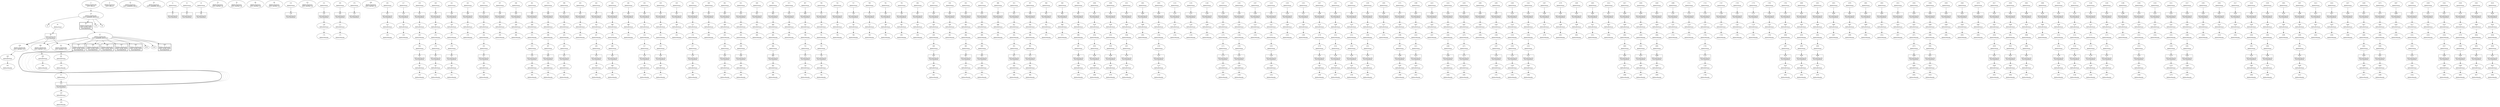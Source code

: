 digraph G {
2 [label="2\n1\nHbMessageHandle\nOFPT_HELLO\n"] ;
5 [label="5\n1\nHbMessageSend\nOFPT_HELLO\n"] ;
19 [label="19\n1\nHbMessageHandle\nOFPT_BARRIER_REQUEST\n"] ;
25 [label="25\n1\nHbMessageSend\nOFPT_BARRIER_REPLY\n"] ;
43 [label="43\n1\nHbMessageHandle\nOFPT_FLOW_MOD\nFlowTableWrite"] [shape=box style="bold"];
47 [label="47\n1\nHbMessageHandle\nOFPT_BARRIER_REQUEST\n"] ;
50 [label="50\n1\nHbMessageSend\nOFPT_BARRIER_REPLY\n"] ;
51 [label="51\n\nHbHostSend\n"];
52 [label="52\n\nHbHostSend\n"];
53 [label="53\n\nHbHostSend\n"];
55 [label="55\n1\nHbPacketHandle\nFlowTableRead"][shape="box"];
62 [label="62\n1\nHbPacketHandle\nFlowTableRead"][shape="box"];
69 [label="69\n1\nHbPacketHandle\nFlowTableRead"][shape="box"];
76 [label="76\n1\nHbMessageSend\nOFPT_PACKET_IN\n"] ;
78 [label="78\n1\nHbMessageSend\nOFPT_PACKET_IN\n"] ;
80 [label="80\n1\nHbMessageSend\nOFPT_PACKET_IN\n"] ;
81 [label="81\n\nHbHostSend\n"];
83 [label="83\n1\nHbPacketHandle\nFlowTableRead"][shape="box"];
90 [label="90\n1\nHbMessageSend\nOFPT_PACKET_IN\n"] ;
95 [label="95\n1\nHbMessageHandle\nOFPT_PACKET_OUT\n"] ;
99 [label="99\n1\nHbPacketSend\n"];
103 [label="103\n1\nHbMessageHandle\nOFPT_FLOW_MOD\nFlowTableWrite"] [shape=box style="bold"];
107 [label="107\n1\nHbMessageHandle\nOFPT_FLOW_MOD\nFlowTableWrite"] [shape=box style="bold"];
110 [label="110\n\nHbHostHandle\n"];
111 [label="111\n\nHbHostSend\n"];
113 [label="113\n1\nHbPacketHandle\nFlowTableRead"][shape="box"];
119 [label="119\n1\nHbPacketSend\n"];
122 [label="122\n\nHbHostSend\n"];
124 [label="124\n1\nHbPacketHandle\nFlowTableRead"][shape="box"];
129 [label="129\n\nHbHostHandle\n"];
131 [label="131\n1\nHbMessageSend\nOFPT_PACKET_IN\n"] ;
136 [label="136\n1\nHbMessageHandle\nOFPT_PACKET_OUT\n"] ;
140 [label="140\n1\nHbPacketSend\n"];
144 [label="144\n1\nHbMessageHandle\nOFPT_FLOW_MOD\nFlowTableWrite"] [shape=box style="bold"];
148 [label="148\n1\nHbMessageHandle\nOFPT_FLOW_MOD\nFlowTableWrite"] [shape=box style="bold"];
151 [label="151\n\nHbHostSend\n"];
153 [label="153\n1\nHbPacketHandle\nFlowTableRead"][shape="box"];
159 [label="159\n1\nHbPacketSend\n"];
162 [label="162\n\nHbHostHandle\n"];
163 [label="163\n\nHbHostSend\n"];
165 [label="165\n1\nHbPacketHandle\nFlowTableRead"][shape="box"];
171 [label="171\n1\nHbPacketSend\n"];
174 [label="174\n\nHbHostHandle\n"];
175 [label="175\n\nHbHostHandle\n"];
176 [label="176\n\nHbHostSend\n"];
178 [label="178\n1\nHbPacketHandle\nFlowTableRead"][shape="box"];
184 [label="184\n1\nHbMessageSend\nOFPT_PACKET_IN\n"] ;
189 [label="189\n1\nHbMessageHandle\nOFPT_PACKET_OUT\n"] ;
193 [label="193\n1\nHbPacketSend\n"];
197 [label="197\n1\nHbMessageHandle\nOFPT_FLOW_MOD\nFlowTableWrite"] [shape=box style="bold"];
201 [label="201\n1\nHbMessageHandle\nOFPT_FLOW_MOD\nFlowTableWrite"] [shape=box style="bold"];
204 [label="204\n\nHbHostHandle\n"];
205 [label="205\n\nHbHostSend\n"];
207 [label="207\n1\nHbPacketHandle\nFlowTableRead"][shape="box"];
213 [label="213\n1\nHbPacketSend\n"];
216 [label="216\n\nHbHostHandle\n"];
217 [label="217\n\nHbHostSend\n"];
219 [label="219\n1\nHbPacketHandle\nFlowTableRead"][shape="box"];
225 [label="225\n1\nHbPacketSend\n"];
228 [label="228\n\nHbHostHandle\n"];
229 [label="229\n\nHbHostSend\n"];
231 [label="231\n1\nHbPacketHandle\nFlowTableRead"][shape="box"];
237 [label="237\n1\nHbPacketSend\n"];
240 [label="240\n\nHbHostSend\n"];
241 [label="241\n\nHbHostSend\n"];
242 [label="242\n\nHbHostSend\n"];
244 [label="244\n1\nHbPacketHandle\nFlowTableRead"][shape="box"];
250 [label="250\n1\nHbPacketSend\n"];
254 [label="254\n1\nHbPacketHandle\nFlowTableRead"][shape="box"];
260 [label="260\n1\nHbPacketSend\n"];
263 [label="263\n\nHbHostHandle\n"];
264 [label="264\n\nHbHostSend\n"];
266 [label="266\n1\nHbPacketHandle\nFlowTableRead"][shape="box"];
272 [label="272\n1\nHbPacketSend\n"];
275 [label="275\n\nHbHostHandle\n"];
276 [label="276\n\nHbHostSend\n"];
277 [label="277\n\nHbHostHandle\n"];
278 [label="278\n\nHbHostSend\n"];
279 [label="279\n\nHbHostHandle\n"];
281 [label="281\n1\nHbPacketHandle\nFlowTableRead"][shape="box"];
287 [label="287\n1\nHbPacketSend\n"];
291 [label="291\n1\nHbPacketHandle\nFlowTableRead"][shape="box"];
297 [label="297\n1\nHbPacketSend\n"];
301 [label="301\n1\nHbPacketHandle\nFlowTableRead"][shape="box"];
307 [label="307\n1\nHbPacketSend\n"];
310 [label="310\n\nHbHostHandle\n"];
311 [label="311\n\nHbHostHandle\n"];
312 [label="312\n\nHbHostHandle\n"];
313 [label="313\n\nHbHostSend\n"];
315 [label="315\n1\nHbPacketHandle\nFlowTableRead"][shape="box"];
321 [label="321\n1\nHbPacketSend\n"];
324 [label="324\n\nHbHostHandle\n"];
325 [label="325\n\nHbHostSend\n"];
327 [label="327\n1\nHbPacketHandle\nFlowTableRead"][shape="box"];
333 [label="333\n1\nHbPacketSend\n"];
336 [label="336\n\nHbHostHandle\n"];
337 [label="337\n\nHbHostSend\n"];
339 [label="339\n1\nHbPacketHandle\nFlowTableRead"][shape="box"];
345 [label="345\n1\nHbPacketSend\n"];
348 [label="348\n\nHbHostSend\n"];
350 [label="350\n1\nHbPacketHandle\nFlowTableRead"][shape="box"];
356 [label="356\n1\nHbPacketSend\n"];
359 [label="359\n\nHbHostHandle\n"];
360 [label="360\n\nHbHostHandle\n"];
361 [label="361\n\nHbHostSend\n"];
363 [label="363\n1\nHbPacketHandle\nFlowTableRead"][shape="box"];
369 [label="369\n1\nHbPacketSend\n"];
372 [label="372\n\nHbHostHandle\n"];
373 [label="373\n\nHbHostSend\n"];
374 [label="374\n\nHbHostSend\n"];
376 [label="376\n1\nHbPacketHandle\nFlowTableRead"][shape="box"];
382 [label="382\n1\nHbPacketSend\n"];
386 [label="386\n1\nHbPacketHandle\nFlowTableRead"][shape="box"];
392 [label="392\n1\nHbPacketSend\n"];
395 [label="395\n\nHbHostHandle\n"];
396 [label="396\n\nHbHostHandle\n"];
397 [label="397\n\nHbHostSend\n"];
398 [label="398\n\nHbHostSend\n"];
400 [label="400\n1\nHbPacketHandle\nFlowTableRead"][shape="box"];
406 [label="406\n1\nHbPacketSend\n"];
410 [label="410\n1\nHbPacketHandle\nFlowTableRead"][shape="box"];
416 [label="416\n1\nHbPacketSend\n"];
419 [label="419\n\nHbHostHandle\n"];
420 [label="420\n\nHbHostSend\n"];
421 [label="421\n\nHbHostHandle\n"];
423 [label="423\n1\nHbPacketHandle\nFlowTableRead"][shape="box"];
429 [label="429\n1\nHbPacketSend\n"];
432 [label="432\n\nHbHostHandle\n"];
433 [label="433\n\nHbHostSend\n"];
435 [label="435\n1\nHbPacketHandle\nFlowTableRead"][shape="box"];
441 [label="441\n1\nHbPacketSend\n"];
444 [label="444\n\nHbHostHandle\n"];
445 [label="445\n\nHbHostSend\n"];
447 [label="447\n1\nHbPacketHandle\nFlowTableRead"][shape="box"];
453 [label="453\n1\nHbPacketSend\n"];
456 [label="456\n\nHbHostSend\n"];
457 [label="457\n\nHbHostHandle\n"];
458 [label="458\n\nHbHostSend\n"];
460 [label="460\n1\nHbPacketHandle\nFlowTableRead"][shape="box"];
466 [label="466\n1\nHbPacketSend\n"];
470 [label="470\n1\nHbPacketHandle\nFlowTableRead"][shape="box"];
476 [label="476\n1\nHbPacketSend\n"];
479 [label="479\n\nHbHostHandle\n"];
480 [label="480\n\nHbHostSend\n"];
481 [label="481\n\nHbHostSend\n"];
483 [label="483\n1\nHbPacketHandle\nFlowTableRead"][shape="box"];
489 [label="489\n1\nHbPacketSend\n"];
493 [label="493\n1\nHbPacketHandle\nFlowTableRead"][shape="box"];
499 [label="499\n1\nHbPacketSend\n"];
502 [label="502\n\nHbHostHandle\n"];
503 [label="503\n\nHbHostSend\n"];
504 [label="504\n\nHbHostHandle\n"];
506 [label="506\n1\nHbPacketHandle\nFlowTableRead"][shape="box"];
512 [label="512\n1\nHbPacketSend\n"];
515 [label="515\n\nHbHostHandle\n"];
516 [label="516\n\nHbHostHandle\n"];
517 [label="517\n\nHbHostSend\n"];
519 [label="519\n1\nHbPacketHandle\nFlowTableRead"][shape="box"];
525 [label="525\n1\nHbPacketSend\n"];
528 [label="528\n\nHbHostHandle\n"];
529 [label="529\n\nHbHostSend\n"];
530 [label="530\n\nHbHostSend\n"];
532 [label="532\n1\nHbPacketHandle\nFlowTableRead"][shape="box"];
538 [label="538\n1\nHbPacketSend\n"];
542 [label="542\n1\nHbPacketHandle\nFlowTableRead"][shape="box"];
548 [label="548\n1\nHbPacketSend\n"];
551 [label="551\n\nHbHostHandle\n"];
552 [label="552\n\nHbHostSend\n"];
553 [label="553\n\nHbHostHandle\n"];
554 [label="554\n\nHbHostSend\n"];
556 [label="556\n1\nHbPacketHandle\nFlowTableRead"][shape="box"];
562 [label="562\n1\nHbPacketSend\n"];
566 [label="566\n1\nHbPacketHandle\nFlowTableRead"][shape="box"];
572 [label="572\n1\nHbPacketSend\n"];
575 [label="575\n\nHbHostHandle\n"];
576 [label="576\n\nHbHostHandle\n"];
577 [label="577\n\nHbHostSend\n"];
579 [label="579\n1\nHbPacketHandle\nFlowTableRead"][shape="box"];
585 [label="585\n1\nHbPacketSend\n"];
588 [label="588\n\nHbHostHandle\n"];
589 [label="589\n\nHbHostSend\n"];
591 [label="591\n1\nHbPacketHandle\nFlowTableRead"][shape="box"];
597 [label="597\n1\nHbPacketSend\n"];
600 [label="600\n\nHbHostHandle\n"];
601 [label="601\n\nHbHostSend\n"];
603 [label="603\n1\nHbPacketHandle\nFlowTableRead"][shape="box"];
609 [label="609\n1\nHbPacketSend\n"];
612 [label="612\n\nHbHostSend\n"];
614 [label="614\n1\nHbPacketHandle\nFlowTableRead"][shape="box"];
620 [label="620\n1\nHbPacketSend\n"];
623 [label="623\n\nHbHostHandle\n"];
624 [label="624\n\nHbHostSend\n"];
626 [label="626\n1\nHbPacketHandle\nFlowTableRead"][shape="box"];
632 [label="632\n1\nHbPacketSend\n"];
635 [label="635\n\nHbHostHandle\n"];
636 [label="636\n\nHbHostSend\n"];
638 [label="638\n1\nHbPacketHandle\nFlowTableRead"][shape="box"];
644 [label="644\n1\nHbPacketSend\n"];
647 [label="647\n\nHbHostHandle\n"];
648 [label="648\n\nHbHostHandle\n"];
649 [label="649\n\nHbHostSend\n"];
651 [label="651\n1\nHbPacketHandle\nFlowTableRead"][shape="box"];
657 [label="657\n1\nHbPacketSend\n"];
660 [label="660\n\nHbHostHandle\n"];
661 [label="661\n\nHbHostSend\n"];
663 [label="663\n1\nHbPacketHandle\nFlowTableRead"][shape="box"];
669 [label="669\n1\nHbPacketSend\n"];
672 [label="672\n\nHbHostSend\n"];
674 [label="674\n1\nHbPacketHandle\nFlowTableRead"][shape="box"];
680 [label="680\n1\nHbPacketSend\n"];
683 [label="683\n\nHbHostHandle\n"];
684 [label="684\n\nHbHostSend\n"];
686 [label="686\n1\nHbPacketHandle\nFlowTableRead"][shape="box"];
692 [label="692\n1\nHbPacketSend\n"];
695 [label="695\n\nHbHostHandle\n"];
696 [label="696\n\nHbHostHandle\n"];
697 [label="697\n\nHbHostSend\n"];
699 [label="699\n1\nHbPacketHandle\nFlowTableRead"][shape="box"];
705 [label="705\n1\nHbPacketSend\n"];
708 [label="708\n\nHbHostSend\n"];
709 [label="709\n\nHbHostHandle\n"];
710 [label="710\n\nHbHostSend\n"];
712 [label="712\n1\nHbPacketHandle\nFlowTableRead"][shape="box"];
718 [label="718\n1\nHbPacketSend\n"];
722 [label="722\n1\nHbPacketHandle\nFlowTableRead"][shape="box"];
728 [label="728\n1\nHbPacketSend\n"];
731 [label="731\n\nHbHostHandle\n"];
732 [label="732\n\nHbHostSend\n"];
734 [label="734\n1\nHbPacketHandle\nFlowTableRead"][shape="box"];
740 [label="740\n1\nHbPacketSend\n"];
743 [label="743\n\nHbHostHandle\n"];
744 [label="744\n\nHbHostHandle\n"];
745 [label="745\n\nHbHostSend\n"];
747 [label="747\n1\nHbPacketHandle\nFlowTableRead"][shape="box"];
753 [label="753\n1\nHbPacketSend\n"];
756 [label="756\n\nHbHostHandle\n"];
757 [label="757\n\nHbHostSend\n"];
759 [label="759\n1\nHbPacketHandle\nFlowTableRead"][shape="box"];
765 [label="765\n1\nHbPacketSend\n"];
768 [label="768\n\nHbHostHandle\n"];
769 [label="769\n\nHbHostSend\n"];
771 [label="771\n1\nHbPacketHandle\nFlowTableRead"][shape="box"];
777 [label="777\n1\nHbPacketSend\n"];
780 [label="780\n\nHbHostHandle\n"];
781 [label="781\n\nHbHostSend\n"];
783 [label="783\n1\nHbPacketHandle\nFlowTableRead"][shape="box"];
789 [label="789\n1\nHbPacketSend\n"];
792 [label="792\n\nHbHostSend\n"];
793 [label="793\n\nHbHostHandle\n"];
795 [label="795\n1\nHbPacketHandle\nFlowTableRead"][shape="box"];
801 [label="801\n1\nHbPacketSend\n"];
804 [label="804\n\nHbHostSend\n"];
805 [label="805\n\nHbHostHandle\n"];
807 [label="807\n1\nHbPacketHandle\nFlowTableRead"][shape="box"];
813 [label="813\n1\nHbPacketSend\n"];
816 [label="816\n\nHbHostHandle\n"];
817 [label="817\n\nHbHostSend\n"];
818 [label="818\n\nHbHostSend\n"];
820 [label="820\n1\nHbPacketHandle\nFlowTableRead"][shape="box"];
826 [label="826\n1\nHbPacketSend\n"];
830 [label="830\n1\nHbPacketHandle\nFlowTableRead"][shape="box"];
836 [label="836\n1\nHbPacketSend\n"];
839 [label="839\n\nHbHostHandle\n"];
840 [label="840\n\nHbHostSend\n"];
841 [label="841\n\nHbHostHandle\n"];
843 [label="843\n1\nHbPacketHandle\nFlowTableRead"][shape="box"];
849 [label="849\n1\nHbPacketSend\n"];
852 [label="852\n\nHbHostHandle\n"];
853 [label="853\n\nHbHostSend\n"];
855 [label="855\n1\nHbPacketHandle\nFlowTableRead"][shape="box"];
861 [label="861\n1\nHbPacketSend\n"];
864 [label="864\n\nHbHostHandle\n"];
865 [label="865\n\nHbHostSend\n"];
867 [label="867\n1\nHbPacketHandle\nFlowTableRead"][shape="box"];
873 [label="873\n1\nHbPacketSend\n"];
876 [label="876\n\nHbHostSend\n"];
877 [label="877\n\nHbHostHandle\n"];
879 [label="879\n1\nHbPacketHandle\nFlowTableRead"][shape="box"];
885 [label="885\n1\nHbPacketSend\n"];
888 [label="888\n\nHbHostSend\n"];
889 [label="889\n\nHbHostHandle\n"];
890 [label="890\n\nHbHostSend\n"];
892 [label="892\n1\nHbPacketHandle\nFlowTableRead"][shape="box"];
898 [label="898\n1\nHbPacketSend\n"];
901 [label="901\n\nHbHostHandle\n"];
903 [label="903\n1\nHbPacketHandle\nFlowTableRead"][shape="box"];
909 [label="909\n1\nHbPacketSend\n"];
912 [label="912\n\nHbHostHandle\n"];
913 [label="913\n\nHbHostSend\n"];
915 [label="915\n1\nHbPacketHandle\nFlowTableRead"][shape="box"];
921 [label="921\n1\nHbPacketSend\n"];
924 [label="924\n\nHbHostHandle\n"];
925 [label="925\n\nHbHostSend\n"];
927 [label="927\n1\nHbPacketHandle\nFlowTableRead"][shape="box"];
933 [label="933\n1\nHbPacketSend\n"];
936 [label="936\n\nHbHostHandle\n"];
937 [label="937\n\nHbHostSend\n"];
939 [label="939\n1\nHbPacketHandle\nFlowTableRead"][shape="box"];
945 [label="945\n1\nHbPacketSend\n"];
948 [label="948\n\nHbHostSend\n"];
949 [label="949\n\nHbHostSend\n"];
951 [label="951\n1\nHbPacketHandle\nFlowTableRead"][shape="box"];
957 [label="957\n1\nHbPacketSend\n"];
960 [label="960\n\nHbHostHandle\n"];
961 [label="961\n\nHbHostSend\n"];
963 [label="963\n1\nHbPacketHandle\nFlowTableRead"][shape="box"];
969 [label="969\n1\nHbPacketSend\n"];
972 [label="972\n\nHbHostHandle\n"];
973 [label="973\n\nHbHostHandle\n"];
975 [label="975\n1\nHbPacketHandle\nFlowTableRead"][shape="box"];
981 [label="981\n1\nHbPacketSend\n"];
984 [label="984\n\nHbHostHandle\n"];
985 [label="985\n\nHbHostSend\n"];
987 [label="987\n1\nHbPacketHandle\nFlowTableRead"][shape="box"];
993 [label="993\n1\nHbPacketSend\n"];
996 [label="996\n\nHbHostHandle\n"];
997 [label="997\n\nHbHostSend\n"];
999 [label="999\n1\nHbPacketHandle\nFlowTableRead"][shape="box"];
1005 [label="1005\n1\nHbPacketSend\n"];
1008 [label="1008\n\nHbHostSend\n"];
1009 [label="1009\n\nHbHostSend\n"];
1010 [label="1010\n\nHbHostHandle\n"];
1012 [label="1012\n1\nHbPacketHandle\nFlowTableRead"][shape="box"];
1018 [label="1018\n1\nHbPacketSend\n"];
1022 [label="1022\n1\nHbPacketHandle\nFlowTableRead"][shape="box"];
1028 [label="1028\n1\nHbPacketSend\n"];
1031 [label="1031\n\nHbHostSend\n"];
1032 [label="1032\n\nHbHostHandle\n"];
1033 [label="1033\n\nHbHostSend\n"];
1034 [label="1034\n\nHbHostHandle\n"];
1035 [label="1035\n\nHbHostSend\n"];
1037 [label="1037\n1\nHbPacketHandle\nFlowTableRead"][shape="box"];
1043 [label="1043\n1\nHbPacketSend\n"];
1046 [label="1046\n\nHbHostHandle\n"];
1047 [label="1047\n\nHbHostSend\n"];
1049 [label="1049\n1\nHbPacketHandle\nFlowTableRead"][shape="box"];
1055 [label="1055\n1\nHbPacketSend\n"];
1059 [label="1059\n1\nHbPacketHandle\nFlowTableRead"][shape="box"];
1065 [label="1065\n1\nHbPacketSend\n"];
1068 [label="1068\n\nHbHostHandle\n"];
1070 [label="1070\n1\nHbPacketHandle\nFlowTableRead"][shape="box"];
1076 [label="1076\n1\nHbPacketSend\n"];
1079 [label="1079\n\nHbHostHandle\n"];
1080 [label="1080\n\nHbHostHandle\n"];
1081 [label="1081\n\nHbHostSend\n"];
1083 [label="1083\n1\nHbPacketHandle\nFlowTableRead"][shape="box"];
1089 [label="1089\n1\nHbPacketSend\n"];
1092 [label="1092\n\nHbHostHandle\n"];
1093 [label="1093\n\nHbHostSend\n"];
1095 [label="1095\n1\nHbPacketHandle\nFlowTableRead"][shape="box"];
1101 [label="1101\n1\nHbPacketSend\n"];
1104 [label="1104\n\nHbHostHandle\n"];
1105 [label="1105\n\nHbHostSend\n"];
1107 [label="1107\n1\nHbPacketHandle\nFlowTableRead"][shape="box"];
1113 [label="1113\n1\nHbPacketSend\n"];
1116 [label="1116\n\nHbHostHandle\n"];
1123 [label="1123\n\nHbHostSend\n"];
1125 [label="1125\n1\nHbPacketHandle\nFlowTableRead"][shape="box"];
1131 [label="1131\n1\nHbPacketSend\n"];
1134 [label="1134\n\nHbHostHandle\n"];
1135 [label="1135\n\nHbHostSend\n"];
1137 [label="1137\n1\nHbPacketHandle\nFlowTableRead"][shape="box"];
1143 [label="1143\n1\nHbPacketSend\n"];
1146 [label="1146\n\nHbHostSend\n"];
1147 [label="1147\n\nHbHostSend\n"];
1149 [label="1149\n1\nHbPacketHandle\nFlowTableRead"][shape="box"];
1155 [label="1155\n1\nHbPacketSend\n"];
1158 [label="1158\n\nHbHostHandle\n"];
1160 [label="1160\n1\nHbPacketHandle\nFlowTableRead"][shape="box"];
1166 [label="1166\n1\nHbPacketSend\n"];
1169 [label="1169\n\nHbHostHandle\n"];
1170 [label="1170\n\nHbHostHandle\n"];
1171 [label="1171\n\nHbHostSend\n"];
1173 [label="1173\n1\nHbPacketHandle\nFlowTableRead"][shape="box"];
1179 [label="1179\n1\nHbPacketSend\n"];
1182 [label="1182\n\nHbHostSend\n"];
1183 [label="1183\n\nHbHostHandle\n"];
1185 [label="1185\n1\nHbPacketHandle\nFlowTableRead"][shape="box"];
1191 [label="1191\n1\nHbPacketSend\n"];
1194 [label="1194\n\nHbHostHandle\n"];
1195 [label="1195\n\nHbHostSend\n"];
1197 [label="1197\n1\nHbPacketHandle\nFlowTableRead"][shape="box"];
1203 [label="1203\n1\nHbPacketSend\n"];
1206 [label="1206\n\nHbHostHandle\n"];
1207 [label="1207\n\nHbHostSend\n"];
1209 [label="1209\n1\nHbPacketHandle\nFlowTableRead"][shape="box"];
1215 [label="1215\n1\nHbPacketSend\n"];
1218 [label="1218\n\nHbHostHandle\n"];
1219 [label="1219\n\nHbHostSend\n"];
1221 [label="1221\n1\nHbPacketHandle\nFlowTableRead"][shape="box"];
1227 [label="1227\n1\nHbPacketSend\n"];
1230 [label="1230\n\nHbHostSend\n"];
1231 [label="1231\n\nHbHostHandle\n"];
1232 [label="1232\n\nHbHostSend\n"];
1234 [label="1234\n1\nHbPacketHandle\nFlowTableRead"][shape="box"];
1240 [label="1240\n1\nHbPacketSend\n"];
1244 [label="1244\n1\nHbPacketHandle\nFlowTableRead"][shape="box"];
1250 [label="1250\n1\nHbPacketSend\n"];
1253 [label="1253\n\nHbHostHandle\n"];
1254 [label="1254\n\nHbHostHandle\n"];
1255 [label="1255\n\nHbHostSend\n"];
1257 [label="1257\n1\nHbPacketHandle\nFlowTableRead"][shape="box"];
1263 [label="1263\n1\nHbPacketSend\n"];
1266 [label="1266\n\nHbHostHandle\n"];
1267 [label="1267\n\nHbHostSend\n"];
1269 [label="1269\n1\nHbPacketHandle\nFlowTableRead"][shape="box"];
1275 [label="1275\n1\nHbPacketSend\n"];
1278 [label="1278\n\nHbHostHandle\n"];
1279 [label="1279\n\nHbHostSend\n"];
1281 [label="1281\n1\nHbPacketHandle\nFlowTableRead"][shape="box"];
1287 [label="1287\n1\nHbPacketSend\n"];
1290 [label="1290\n\nHbHostHandle\n"];
1291 [label="1291\n\nHbHostSend\n"];
1293 [label="1293\n1\nHbPacketHandle\nFlowTableRead"][shape="box"];
1299 [label="1299\n1\nHbPacketSend\n"];
1302 [label="1302\n\nHbHostSend\n"];
1304 [label="1304\n1\nHbPacketHandle\nFlowTableRead"][shape="box"];
1310 [label="1310\n1\nHbPacketSend\n"];
1313 [label="1313\n\nHbHostHandle\n"];
1314 [label="1314\n\nHbHostSend\n"];
1315 [label="1315\n\nHbHostHandle\n"];
1316 [label="1316\n\nHbHostSend\n"];
1318 [label="1318\n1\nHbPacketHandle\nFlowTableRead"][shape="box"];
1324 [label="1324\n1\nHbPacketSend\n"];
1327 [label="1327\n\nHbHostHandle\n"];
1329 [label="1329\n1\nHbPacketHandle\nFlowTableRead"][shape="box"];
1335 [label="1335\n1\nHbPacketSend\n"];
1338 [label="1338\n\nHbHostHandle\n"];
1339 [label="1339\n\nHbHostSend\n"];
1341 [label="1341\n1\nHbPacketHandle\nFlowTableRead"][shape="box"];
1347 [label="1347\n1\nHbPacketSend\n"];
1350 [label="1350\n\nHbHostHandle\n"];
1351 [label="1351\n\nHbHostSend\n"];
1353 [label="1353\n1\nHbPacketHandle\nFlowTableRead"][shape="box"];
1359 [label="1359\n1\nHbPacketSend\n"];
1362 [label="1362\n\nHbHostHandle\n"];
1363 [label="1363\n\nHbHostSend\n"];
1365 [label="1365\n1\nHbPacketHandle\nFlowTableRead"][shape="box"];
1371 [label="1371\n1\nHbPacketSend\n"];
1374 [label="1374\n\nHbHostHandle\n"];
1375 [label="1375\n\nHbHostSend\n"];
1377 [label="1377\n1\nHbPacketHandle\nFlowTableRead"][shape="box"];
1383 [label="1383\n1\nHbPacketSend\n"];
1386 [label="1386\n\nHbHostHandle\n"];
1387 [label="1387\n\nHbHostSend\n"];
1389 [label="1389\n1\nHbPacketHandle\nFlowTableRead"][shape="box"];
1395 [label="1395\n1\nHbPacketSend\n"];
1398 [label="1398\n\nHbHostHandle\n"];
1399 [label="1399\n\nHbHostSend\n"];
1401 [label="1401\n1\nHbPacketHandle\nFlowTableRead"][shape="box"];
1407 [label="1407\n1\nHbPacketSend\n"];
1410 [label="1410\n\nHbHostHandle\n"];
1411 [label="1411\n\nHbHostSend\n"];
1413 [label="1413\n1\nHbPacketHandle\nFlowTableRead"][shape="box"];
1419 [label="1419\n1\nHbPacketSend\n"];
1422 [label="1422\n\nHbHostHandle\n"];
1423 [label="1423\n\nHbHostSend\n"];
1424 [label="1424\n\nHbHostSend\n"];
1426 [label="1426\n1\nHbPacketHandle\nFlowTableRead"][shape="box"];
1432 [label="1432\n1\nHbPacketSend\n"];
1436 [label="1436\n1\nHbPacketHandle\nFlowTableRead"][shape="box"];
1442 [label="1442\n1\nHbPacketSend\n"];
1445 [label="1445\n\nHbHostHandle\n"];
1446 [label="1446\n\nHbHostSend\n"];
1447 [label="1447\n\nHbHostHandle\n"];
1449 [label="1449\n1\nHbPacketHandle\nFlowTableRead"][shape="box"];
1455 [label="1455\n1\nHbPacketSend\n"];
1458 [label="1458\n\nHbHostHandle\n"];
1459 [label="1459\n\nHbHostSend\n"];
1461 [label="1461\n1\nHbPacketHandle\nFlowTableRead"][shape="box"];
1467 [label="1467\n1\nHbPacketSend\n"];
1470 [label="1470\n\nHbHostHandle\n"];
1471 [label="1471\n\nHbHostSend\n"];
1473 [label="1473\n1\nHbPacketHandle\nFlowTableRead"][shape="box"];
1479 [label="1479\n1\nHbPacketSend\n"];
1482 [label="1482\n\nHbHostHandle\n"];
1483 [label="1483\n\nHbHostSend\n"];
1485 [label="1485\n1\nHbPacketHandle\nFlowTableRead"][shape="box"];
1491 [label="1491\n1\nHbPacketSend\n"];
1494 [label="1494\n\nHbHostHandle\n"];
1495 [label="1495\n\nHbHostSend\n"];
1497 [label="1497\n1\nHbPacketHandle\nFlowTableRead"][shape="box"];
1503 [label="1503\n1\nHbPacketSend\n"];
1506 [label="1506\n\nHbHostHandle\n"];
1507 [label="1507\n\nHbHostSend\n"];
1508 [label="1508\n\nHbHostSend\n"];
1510 [label="1510\n1\nHbPacketHandle\nFlowTableRead"][shape="box"];
1516 [label="1516\n1\nHbPacketSend\n"];
1520 [label="1520\n1\nHbPacketHandle\nFlowTableRead"][shape="box"];
1526 [label="1526\n1\nHbPacketSend\n"];
1529 [label="1529\n\nHbHostHandle\n"];
1530 [label="1530\n\nHbHostSend\n"];
1531 [label="1531\n\nHbHostHandle\n"];
1533 [label="1533\n1\nHbPacketHandle\nFlowTableRead"][shape="box"];
1539 [label="1539\n1\nHbPacketSend\n"];
1542 [label="1542\n\nHbHostSend\n"];
1543 [label="1543\n\nHbHostHandle\n"];
1545 [label="1545\n1\nHbPacketHandle\nFlowTableRead"][shape="box"];
1551 [label="1551\n1\nHbPacketSend\n"];
1554 [label="1554\n\nHbHostHandle\n"];
1555 [label="1555\n\nHbHostSend\n"];
1557 [label="1557\n1\nHbPacketHandle\nFlowTableRead"][shape="box"];
1563 [label="1563\n1\nHbPacketSend\n"];
1566 [label="1566\n\nHbHostHandle\n"];
1567 [label="1567\n\nHbHostSend\n"];
1569 [label="1569\n1\nHbPacketHandle\nFlowTableRead"][shape="box"];
1575 [label="1575\n1\nHbPacketSend\n"];
1578 [label="1578\n\nHbHostHandle\n"];
1579 [label="1579\n\nHbHostSend\n"];
1580 [label="1580\n\nHbHostSend\n"];
1582 [label="1582\n1\nHbPacketHandle\nFlowTableRead"][shape="box"];
1588 [label="1588\n1\nHbPacketSend\n"];
1592 [label="1592\n1\nHbPacketHandle\nFlowTableRead"][shape="box"];
1598 [label="1598\n1\nHbPacketSend\n"];
1601 [label="1601\n\nHbHostHandle\n"];
1602 [label="1602\n\nHbHostHandle\n"];
1603 [label="1603\n\nHbHostSend\n"];
1605 [label="1605\n1\nHbPacketHandle\nFlowTableRead"][shape="box"];
1611 [label="1611\n1\nHbPacketSend\n"];
1614 [label="1614\n\nHbHostSend\n"];
1615 [label="1615\n\nHbHostHandle\n"];
1617 [label="1617\n1\nHbPacketHandle\nFlowTableRead"][shape="box"];
1623 [label="1623\n1\nHbPacketSend\n"];
1626 [label="1626\n\nHbHostHandle\n"];
1627 [label="1627\n\nHbHostSend\n"];
1628 [label="1628\n\nHbHostSend\n"];
1630 [label="1630\n1\nHbPacketHandle\nFlowTableRead"][shape="box"];
1636 [label="1636\n1\nHbPacketSend\n"];
1640 [label="1640\n1\nHbPacketHandle\nFlowTableRead"][shape="box"];
1646 [label="1646\n1\nHbPacketSend\n"];
1649 [label="1649\n\nHbHostSend\n"];
1650 [label="1650\n\nHbHostHandle\n"];
1651 [label="1651\n\nHbHostSend\n"];
1653 [label="1653\n1\nHbPacketHandle\nFlowTableRead"][shape="box"];
1659 [label="1659\n1\nHbPacketSend\n"];
1662 [label="1662\n\nHbHostHandle\n"];
1663 [label="1663\n\nHbHostSend\n"];
1665 [label="1665\n1\nHbPacketHandle\nFlowTableRead"][shape="box"];
1671 [label="1671\n1\nHbPacketSend\n"];
1675 [label="1675\n1\nHbPacketHandle\nFlowTableRead"][shape="box"];
1681 [label="1681\n1\nHbPacketSend\n"];
1684 [label="1684\n\nHbHostHandle\n"];
1685 [label="1685\n\nHbHostSend\n"];
1686 [label="1686\n\nHbHostHandle\n"];
1687 [label="1687\n\nHbHostHandle\n"];
1689 [label="1689\n1\nHbPacketHandle\nFlowTableRead"][shape="box"];
1695 [label="1695\n1\nHbPacketSend\n"];
1698 [label="1698\n\nHbHostSend\n"];
1699 [label="1699\n\nHbHostHandle\n"];
1701 [label="1701\n1\nHbPacketHandle\nFlowTableRead"][shape="box"];
1707 [label="1707\n1\nHbPacketSend\n"];
1710 [label="1710\n\nHbHostHandle\n"];
1711 [label="1711\n\nHbHostSend\n"];
1713 [label="1713\n1\nHbPacketHandle\nFlowTableRead"][shape="box"];
1719 [label="1719\n1\nHbPacketSend\n"];
1722 [label="1722\n\nHbHostHandle\n"];
1723 [label="1723\n\nHbHostSend\n"];
1725 [label="1725\n1\nHbPacketHandle\nFlowTableRead"][shape="box"];
1731 [label="1731\n1\nHbPacketSend\n"];
1734 [label="1734\n\nHbHostHandle\n"];
1735 [label="1735\n\nHbHostSend\n"];
1737 [label="1737\n1\nHbPacketHandle\nFlowTableRead"][shape="box"];
1743 [label="1743\n1\nHbPacketSend\n"];
1746 [label="1746\n\nHbHostHandle\n"];
1747 [label="1747\n\nHbHostSend\n"];
1749 [label="1749\n1\nHbPacketHandle\nFlowTableRead"][shape="box"];
1755 [label="1755\n1\nHbPacketSend\n"];
1758 [label="1758\n\nHbHostHandle\n"];
1759 [label="1759\n\nHbHostSend\n"];
1761 [label="1761\n1\nHbPacketHandle\nFlowTableRead"][shape="box"];
1767 [label="1767\n1\nHbPacketSend\n"];
1770 [label="1770\n\nHbHostSend\n"];
1772 [label="1772\n1\nHbPacketHandle\nFlowTableRead"][shape="box"];
1778 [label="1778\n1\nHbPacketSend\n"];
1781 [label="1781\n\nHbHostHandle\n"];
1782 [label="1782\n\nHbHostHandle\n"];
1783 [label="1783\n\nHbHostSend\n"];
1785 [label="1785\n1\nHbPacketHandle\nFlowTableRead"][shape="box"];
1791 [label="1791\n1\nHbPacketSend\n"];
1794 [label="1794\n\nHbHostHandle\n"];
1795 [label="1795\n\nHbHostSend\n"];
1797 [label="1797\n1\nHbPacketHandle\nFlowTableRead"][shape="box"];
1803 [label="1803\n1\nHbPacketSend\n"];
1806 [label="1806\n\nHbHostHandle\n"];
1807 [label="1807\n\nHbHostSend\n"];
1808 [label="1808\n\nHbHostSend\n"];
1810 [label="1810\n1\nHbPacketHandle\nFlowTableRead"][shape="box"];
1816 [label="1816\n1\nHbPacketSend\n"];
1820 [label="1820\n1\nHbPacketHandle\nFlowTableRead"][shape="box"];
1826 [label="1826\n1\nHbPacketSend\n"];
1829 [label="1829\n\nHbHostHandle\n"];
1830 [label="1830\n\nHbHostSend\n"];
1831 [label="1831\n\nHbHostHandle\n"];
1832 [label="1832\n\nHbHostSend\n"];
1834 [label="1834\n1\nHbPacketHandle\nFlowTableRead"][shape="box"];
1840 [label="1840\n1\nHbPacketSend\n"];
1844 [label="1844\n1\nHbPacketHandle\nFlowTableRead"][shape="box"];
1850 [label="1850\n1\nHbPacketSend\n"];
1853 [label="1853\n\nHbHostSend\n"];
1854 [label="1854\n\nHbHostHandle\n"];
1855 [label="1855\n\nHbHostHandle\n"];
1856 [label="1856\n\nHbHostSend\n"];
1858 [label="1858\n1\nHbPacketHandle\nFlowTableRead"][shape="box"];
1864 [label="1864\n1\nHbPacketSend\n"];
1867 [label="1867\n\nHbHostHandle\n"];
1869 [label="1869\n1\nHbPacketHandle\nFlowTableRead"][shape="box"];
1875 [label="1875\n1\nHbPacketSend\n"];
1878 [label="1878\n\nHbHostSend\n"];
1879 [label="1879\n\nHbHostHandle\n"];
1881 [label="1881\n1\nHbPacketHandle\nFlowTableRead"][shape="box"];
1887 [label="1887\n1\nHbPacketSend\n"];
1890 [label="1890\n\nHbHostHandle\n"];
1891 [label="1891\n\nHbHostSend\n"];
1893 [label="1893\n1\nHbPacketHandle\nFlowTableRead"][shape="box"];
1899 [label="1899\n1\nHbPacketSend\n"];
1902 [label="1902\n\nHbHostHandle\n"];
1903 [label="1903\n\nHbHostSend\n"];
1905 [label="1905\n1\nHbPacketHandle\nFlowTableRead"][shape="box"];
1911 [label="1911\n1\nHbPacketSend\n"];
1914 [label="1914\n\nHbHostHandle\n"];
1915 [label="1915\n\nHbHostSend\n"];
1917 [label="1917\n1\nHbPacketHandle\nFlowTableRead"][shape="box"];
1923 [label="1923\n1\nHbPacketSend\n"];
1926 [label="1926\n\nHbHostSend\n"];
1927 [label="1927\n\nHbHostHandle\n"];
1929 [label="1929\n1\nHbPacketHandle\nFlowTableRead"][shape="box"];
1935 [label="1935\n1\nHbPacketSend\n"];
1938 [label="1938\n\nHbHostSend\n"];
1939 [label="1939\n\nHbHostSend\n"];
1940 [label="1940\n\nHbHostSend\n"];
1943 [label="1943\n1\nHbPacketHandle\nFlowTableRead"][shape="box"];
1949 [label="1949\n1\nHbPacketSend\n"];
1953 [label="1953\n1\nHbPacketHandle\nFlowTableRead"][shape="box"];
1959 [label="1959\n1\nHbPacketSend\n"];
1963 [label="1963\n1\nHbPacketHandle\nFlowTableRead"][shape="box"];
1969 [label="1969\n1\nHbPacketSend\n"];
1972 [label="1972\n\nHbHostHandle\n"];
1973 [label="1973\n\nHbHostSend\n"];
1979 [label="1979\n\nHbHostSend\n"];
1981 [label="1981\n1\nHbPacketHandle\nFlowTableRead"][shape="box"];
1987 [label="1987\n1\nHbPacketSend\n"];
1990 [label="1990\n\nHbHostHandle\n"];
1991 [label="1991\n\nHbHostSend\n"];
1992 [label="1992\n\nHbHostHandle\n"];
1994 [label="1994\n1\nHbPacketHandle\nFlowTableRead"][shape="box"];
2000 [label="2000\n1\nHbPacketSend\n"];
2003 [label="2003\n\nHbHostHandle\n"];
2004 [label="2004\n\nHbHostHandle\n"];
2005 [label="2005\n\nHbHostHandle\n"];
2007 [label="2007\n1\nHbPacketHandle\nFlowTableRead"][shape="box"];
2013 [label="2013\n1\nHbPacketSend\n"];
2016 [label="2016\n\nHbHostHandle\n"];
2017 [label="2017\n\nHbHostSend\n"];
2019 [label="2019\n1\nHbPacketHandle\nFlowTableRead"][shape="box"];
2025 [label="2025\n1\nHbPacketSend\n"];
2028 [label="2028\n\nHbHostHandle\n"];
2029 [label="2029\n\nHbHostSend\n"];
2030 [label="2030\n\nHbHostSend\n"];
2032 [label="2032\n1\nHbPacketHandle\nFlowTableRead"][shape="box"];
2038 [label="2038\n1\nHbPacketSend\n"];
2042 [label="2042\n1\nHbPacketHandle\nFlowTableRead"][shape="box"];
2048 [label="2048\n1\nHbPacketSend\n"];
2051 [label="2051\n\nHbHostHandle\n"];
2052 [label="2052\n\nHbHostSend\n"];
2053 [label="2053\n\nHbHostHandle\n"];
2055 [label="2055\n1\nHbPacketHandle\nFlowTableRead"][shape="box"];
2061 [label="2061\n1\nHbPacketSend\n"];
2064 [label="2064\n\nHbHostHandle\n"];
2065 [label="2065\n\nHbHostSend\n"];
2066 [label="2066\n\nHbHostSend\n"];
2068 [label="2068\n1\nHbPacketHandle\nFlowTableRead"][shape="box"];
2074 [label="2074\n1\nHbPacketSend\n"];
2078 [label="2078\n1\nHbPacketHandle\nFlowTableRead"][shape="box"];
2084 [label="2084\n1\nHbPacketSend\n"];
2087 [label="2087\n\nHbHostHandle\n"];
2088 [label="2088\n\nHbHostHandle\n"];
2089 [label="2089\n\nHbHostSend\n"];
2091 [label="2091\n1\nHbPacketHandle\nFlowTableRead"][shape="box"];
2097 [label="2097\n1\nHbPacketSend\n"];
2100 [label="2100\n\nHbHostSend\n"];
2101 [label="2101\n\nHbHostHandle\n"];
2103 [label="2103\n1\nHbPacketHandle\nFlowTableRead"][shape="box"];
2109 [label="2109\n1\nHbPacketSend\n"];
2112 [label="2112\n\nHbHostSend\n"];
2114 [label="2114\n1\nHbPacketHandle\nFlowTableRead"][shape="box"];
2120 [label="2120\n1\nHbPacketSend\n"];
2123 [label="2123\n\nHbHostHandle\n"];
2124 [label="2124\n\nHbHostSend\n"];
2125 [label="2125\n\nHbHostHandle\n"];
2126 [label="2126\n\nHbHostSend\n"];
2128 [label="2128\n1\nHbPacketHandle\nFlowTableRead"][shape="box"];
2134 [label="2134\n1\nHbPacketSend\n"];
2138 [label="2138\n1\nHbPacketHandle\nFlowTableRead"][shape="box"];
2144 [label="2144\n1\nHbPacketSend\n"];
2147 [label="2147\n\nHbHostHandle\n"];
2148 [label="2148\n\nHbHostHandle\n"];
2149 [label="2149\n\nHbHostSend\n"];
2151 [label="2151\n1\nHbPacketHandle\nFlowTableRead"][shape="box"];
2157 [label="2157\n1\nHbPacketSend\n"];
2160 [label="2160\n\nHbHostSend\n"];
2162 [label="2162\n1\nHbPacketHandle\nFlowTableRead"][shape="box"];
2168 [label="2168\n1\nHbPacketSend\n"];
2171 [label="2171\n\nHbHostHandle\n"];
2172 [label="2172\n\nHbHostSend\n"];
2173 [label="2173\n\nHbHostHandle\n"];
2174 [label="2174\n\nHbHostSend\n"];
2176 [label="2176\n1\nHbPacketHandle\nFlowTableRead"][shape="box"];
2182 [label="2182\n1\nHbPacketSend\n"];
2185 [label="2185\n\nHbHostHandle\n"];
2187 [label="2187\n1\nHbPacketHandle\nFlowTableRead"][shape="box"];
2193 [label="2193\n1\nHbPacketSend\n"];
2196 [label="2196\n\nHbHostSend\n"];
2198 [label="2198\n1\nHbPacketHandle\nFlowTableRead"][shape="box"];
2204 [label="2204\n1\nHbPacketSend\n"];
2207 [label="2207\n\nHbHostHandle\n"];
2208 [label="2208\n\nHbHostSend\n"];
2210 [label="2210\n1\nHbPacketHandle\nFlowTableRead"][shape="box"];
2216 [label="2216\n1\nHbPacketSend\n"];
2219 [label="2219\n\nHbHostHandle\n"];
2220 [label="2220\n\nHbHostSend\n"];
2221 [label="2221\n\nHbHostSend\n"];
2222 [label="2222\n\nHbHostHandle\n"];
2223 [label="2223\n\nHbHostSend\n"];
2225 [label="2225\n1\nHbPacketHandle\nFlowTableRead"][shape="box"];
2231 [label="2231\n1\nHbPacketSend\n"];
2235 [label="2235\n1\nHbPacketHandle\nFlowTableRead"][shape="box"];
2241 [label="2241\n1\nHbPacketSend\n"];
2245 [label="2245\n1\nHbPacketHandle\nFlowTableRead"][shape="box"];
2251 [label="2251\n1\nHbPacketSend\n"];
2254 [label="2254\n\nHbHostHandle\n"];
2255 [label="2255\n\nHbHostHandle\n"];
2256 [label="2256\n\nHbHostSend\n"];
2257 [label="2257\n\nHbHostSend\n"];
2259 [label="2259\n1\nHbPacketHandle\nFlowTableRead"][shape="box"];
2265 [label="2265\n1\nHbPacketSend\n"];
2268 [label="2268\n\nHbHostHandle\n"];
2270 [label="2270\n1\nHbPacketHandle\nFlowTableRead"][shape="box"];
2276 [label="2276\n1\nHbPacketSend\n"];
2279 [label="2279\n\nHbHostHandle\n"];
2280 [label="2280\n\nHbHostHandle\n"];
2281 [label="2281\n\nHbHostSend\n"];
2283 [label="2283\n1\nHbPacketHandle\nFlowTableRead"][shape="box"];
2289 [label="2289\n1\nHbPacketSend\n"];
2292 [label="2292\n\nHbHostSend\n"];
2293 [label="2293\n\nHbHostHandle\n"];
2295 [label="2295\n1\nHbPacketHandle\nFlowTableRead"][shape="box"];
2301 [label="2301\n1\nHbPacketSend\n"];
2304 [label="2304\n\nHbHostHandle\n"];
2305 [label="2305\n\nHbHostSend\n"];
2307 [label="2307\n1\nHbPacketHandle\nFlowTableRead"][shape="box"];
2313 [label="2313\n1\nHbPacketSend\n"];
2316 [label="2316\n\nHbHostHandle\n"];
2317 [label="2317\n\nHbHostSend\n"];
2318 [label="2318\n\nHbHostSend\n"];
2320 [label="2320\n1\nHbPacketHandle\nFlowTableRead"][shape="box"];
2326 [label="2326\n1\nHbPacketSend\n"];
2330 [label="2330\n1\nHbPacketHandle\nFlowTableRead"][shape="box"];
2336 [label="2336\n1\nHbPacketSend\n"];
2339 [label="2339\n\nHbHostSend\n"];
2340 [label="2340\n\nHbHostHandle\n"];
2341 [label="2341\n\nHbHostSend\n"];
2343 [label="2343\n1\nHbPacketHandle\nFlowTableRead"][shape="box"];
2349 [label="2349\n1\nHbPacketSend\n"];
2352 [label="2352\n\nHbHostHandle\n"];
2354 [label="2354\n1\nHbPacketHandle\nFlowTableRead"][shape="box"];
2360 [label="2360\n1\nHbPacketSend\n"];
2363 [label="2363\n\nHbHostHandle\n"];
2364 [label="2364\n\nHbHostSend\n"];
2365 [label="2365\n\nHbHostSend\n"];
2366 [label="2366\n\nHbHostHandle\n"];
2368 [label="2368\n1\nHbPacketHandle\nFlowTableRead"][shape="box"];
2374 [label="2374\n1\nHbPacketSend\n"];
2378 [label="2378\n1\nHbPacketHandle\nFlowTableRead"][shape="box"];
2384 [label="2384\n1\nHbPacketSend\n"];
2387 [label="2387\n\nHbHostSend\n"];
2389 [label="2389\n1\nHbPacketHandle\nFlowTableRead"][shape="box"];
2395 [label="2395\n1\nHbPacketSend\n"];
2398 [label="2398\n\nHbHostHandle\n"];
2399 [label="2399\n\nHbHostHandle\n"];
2400 [label="2400\n\nHbHostHandle\n"];
2401 [label="2401\n\nHbHostSend\n"];
2403 [label="2403\n1\nHbPacketHandle\nFlowTableRead"][shape="box"];
2409 [label="2409\n1\nHbPacketSend\n"];
2412 [label="2412\n\nHbHostHandle\n"];
2413 [label="2413\n\nHbHostSend\n"];
2415 [label="2415\n1\nHbPacketHandle\nFlowTableRead"][shape="box"];
2421 [label="2421\n1\nHbPacketSend\n"];
2424 [label="2424\n\nHbHostSend\n"];
2425 [label="2425\n\nHbHostHandle\n"];
2427 [label="2427\n1\nHbPacketHandle\nFlowTableRead"][shape="box"];
2433 [label="2433\n1\nHbPacketSend\n"];
2436 [label="2436\n\nHbHostHandle\n"];
2437 [label="2437\n\nHbHostSend\n"];
2439 [label="2439\n1\nHbPacketHandle\nFlowTableRead"][shape="box"];
2445 [label="2445\n1\nHbPacketSend\n"];
2448 [label="2448\n\nHbHostHandle\n"];
2449 [label="2449\n\nHbHostSend\n"];
2451 [label="2451\n1\nHbPacketHandle\nFlowTableRead"][shape="box"];
2457 [label="2457\n1\nHbPacketSend\n"];
2460 [label="2460\n\nHbHostHandle\n"];
2461 [label="2461\n\nHbHostSend\n"];
2463 [label="2463\n1\nHbPacketHandle\nFlowTableRead"][shape="box"];
2469 [label="2469\n1\nHbPacketSend\n"];
2472 [label="2472\n\nHbHostHandle\n"];
2473 [label="2473\n\nHbHostSend\n"];
2475 [label="2475\n1\nHbPacketHandle\nFlowTableRead"][shape="box"];
2481 [label="2481\n1\nHbPacketSend\n"];
2484 [label="2484\n\nHbHostHandle\n"];
2485 [label="2485\n\nHbHostSend\n"];
2487 [label="2487\n1\nHbPacketHandle\nFlowTableRead"][shape="box"];
2493 [label="2493\n1\nHbPacketSend\n"];
2496 [label="2496\n\nHbHostHandle\n"];
2497 [label="2497\n\nHbHostSend\n"];
2499 [label="2499\n1\nHbPacketHandle\nFlowTableRead"][shape="box"];
2505 [label="2505\n1\nHbPacketSend\n"];
2508 [label="2508\n\nHbHostSend\n"];
2509 [label="2509\n\nHbHostSend\n"];
2511 [label="2511\n1\nHbPacketHandle\nFlowTableRead"][shape="box"];
2517 [label="2517\n1\nHbPacketSend\n"];
2521 [label="2521\n1\nHbPacketHandle\nFlowTableRead"][shape="box"];
2527 [label="2527\n1\nHbPacketSend\n"];
2530 [label="2530\n\nHbHostHandle\n"];
2531 [label="2531\n\nHbHostHandle\n"];
2532 [label="2532\n\nHbHostSend\n"];
2533 [label="2533\n\nHbHostHandle\n"];
2535 [label="2535\n1\nHbPacketHandle\nFlowTableRead"][shape="box"];
2541 [label="2541\n1\nHbPacketSend\n"];
2544 [label="2544\n\nHbHostHandle\n"];
2545 [label="2545\n\nHbHostSend\n"];
2547 [label="2547\n1\nHbPacketHandle\nFlowTableRead"][shape="box"];
2553 [label="2553\n1\nHbPacketSend\n"];
2556 [label="2556\n\nHbHostHandle\n"];
2557 [label="2557\n\nHbHostSend\n"];
2558 [label="2558\n\nHbHostSend\n"];
2560 [label="2560\n1\nHbPacketHandle\nFlowTableRead"][shape="box"];
2566 [label="2566\n1\nHbPacketSend\n"];
2570 [label="2570\n1\nHbPacketHandle\nFlowTableRead"][shape="box"];
2576 [label="2576\n1\nHbPacketSend\n"];
2579 [label="2579\n\nHbHostHandle\n"];
2580 [label="2580\n\nHbHostSend\n"];
2581 [label="2581\n\nHbHostHandle\n"];
2582 [label="2582\n\nHbHostSend\n"];
2584 [label="2584\n1\nHbPacketHandle\nFlowTableRead"][shape="box"];
2590 [label="2590\n1\nHbPacketSend\n"];
2594 [label="2594\n1\nHbPacketHandle\nFlowTableRead"][shape="box"];
2600 [label="2600\n1\nHbPacketSend\n"];
2603 [label="2603\n\nHbHostHandle\n"];
2604 [label="2604\n\nHbHostHandle\n"];
2605 [label="2605\n\nHbHostSend\n"];
2607 [label="2607\n1\nHbPacketHandle\nFlowTableRead"][shape="box"];
2613 [label="2613\n1\nHbPacketSend\n"];
2616 [label="2616\n\nHbHostSend\n"];
2618 [label="2618\n1\nHbPacketHandle\nFlowTableRead"][shape="box"];
2624 [label="2624\n1\nHbPacketSend\n"];
2627 [label="2627\n\nHbHostHandle\n"];
2628 [label="2628\n\nHbHostHandle\n"];
2629 [label="2629\n\nHbHostSend\n"];
2631 [label="2631\n1\nHbPacketHandle\nFlowTableRead"][shape="box"];
2637 [label="2637\n1\nHbPacketSend\n"];
2640 [label="2640\n\nHbHostHandle\n"];
    458 -> 470;
    572 -> 576;
    2387 -> 2389;
    2126 -> 2138;
    1413 -> 1419;
    2220 -> 2225;
    924 -> 925;
    708 -> 712;
    1840 -> 1855;
    1255 -> 1257;
    2055 -> 2061;
    1083 -> 1089;
    683 -> 684;
    1903 -> 1905;
    2241 -> 2255;
    254 -> 260;
    2174 -> 2187;
    2019 -> 2025;
    1095 -> 1101;
    1339 -> 1341;
    1375 -> 1377;
    369 -> 372;
    2204 -> 2219;
    1107 -> 1113;
    1491 -> 1494;
    519 -> 525;
    350 -> 356;
    372 -> 373;
    777 -> 780;
    52 -> 62;
    1807 -> 1810;
    1832 -> 1834;
    479 -> 480;
    888 -> 892;
    601 -> 603;
    457 -> 458;
    801 -> 805;
    636 -> 638;
    2066 -> 2078;
    951 -> 957;
    963 -> 969;
    207 -> 213;
    113 -> 119;
    237 -> 263;
    1234 -> 1240;
    589 -> 591;
    556 -> 562;
    1628 -> 1630;
    2364 -> 2368;
    2245 -> 2251;
    1707 -> 1710;
    2497 -> 2499;
    740 -> 744;
    1324 -> 1327;
    2484 -> 2485;
    2114 -> 2120;
    1816 -> 1831;
    885 -> 889;
    840 -> 843;
    1795 -> 1797;
    1101 -> 1104;
    416 -> 419;
    2065 -> 2068;
    2485 -> 2487;
    612 -> 614;
    2579 -> 2580;
    757 -> 759;
    1850 -> 1854;
    229 -> 231;
    1304 -> 1310;
    348 -> 350;
    1598 -> 1602;
    2469 -> 2472;
    2251 -> 2268;
    1542 -> 1545;
    783 -> 789;
    363 -> 369;
    1279 -> 1281;
    1395 -> 1398;
    2171 -> 2172;
    244 -> 250;
    849 -> 852;
    2628 -> 2629;
    396 -> 397;
    2061 -> 2064;
    789 -> 793;
    1432 -> 1445;
    47 -> 1975;
    577 -> 579;
    732 -> 734;
    1104 -> 1105;
    747 -> 753;
    960 -> 961;
    2580 -> 2584;
    1711 -> 1713;
    1424 -> 1426;
    830 -> 836;
    1605 -> 1611;
    1530 -> 1533;
    731 -> 732;
    291 -> 297;
    2259 -> 2265;
    315 -> 321;
    1436 -> 1442;
    576 -> 577;
    1033 -> 1049;
    1723 -> 1725;
    734 -> 740;
    419 -> 420;
    985 -> 987;
    2317 -> 2320;
    1459 -> 1461;
    1046 -> 1047;
    1725 -> 1731;
    1713 -> 1719;
    686 -> 692;
    307 -> 311;
    2305 -> 2307;
    95 -> 99;
    603 -> 609;
    2149 -> 2151;
    2198 -> 2204;
    728 -> 743;
    333 -> 336;
    1179 -> 1183;
    2457 -> 2460;
    632 -> 647;
    1419 -> 1422;
    1953 -> 1959;
    217 -> 219;
    1508 -> 1510;
    836 -> 841;
    529 -> 532;
    1623 -> 1626;
    692 -> 696;
    1939 -> 1943;
    2505 -> 2530;
    1028 -> 1032;
    2349 -> 2363;
    19 -> 30;
    1735 -> 1737;
    2365 -> 2378;
    327 -> 333;
    1089 -> 1092;
    826 -> 839;
    2042 -> 2048;
    2421 -> 2425;
    1994 -> 2000;
    373 -> 376;
    398 -> 410;
    562 -> 575;
    1588 -> 1601;
    345 -> 359;
    1855 -> 1856;
    410 -> 416;
    2162 -> 2168;
    909 -> 912;
    804 -> 807;
    1611 -> 1615;
    2088 -> 2089;
    1915 -> 1917;
    1197 -> 1203;
    2445 -> 2448;
    759 -> 765;
    2030 -> 2042;
    47 -> 201;
    1209 -> 1215;
    489 -> 515;
    1510 -> 1516;
    1617 -> 1623;
    400 -> 406;
    1149 -> 1155;
    1778 -> 1782;
    2558 -> 2570;
    865 -> 867;
    2509 -> 2521;
    47 -> 148;
    2424 -> 2427;
    2124 -> 2128;
    2401 -> 2403;
    429 -> 432;
    2624 -> 2628;
    2403 -> 2409;
    483 -> 489;
    1137 -> 1143;
    1887 -> 1890;
    1881 -> 1887;
    1698 -> 1701;
    781 -> 783;
    2437 -> 2439;
    1291 -> 1293;
    710 -> 722;
    386 -> 392;
    771 -> 777;
    807 -> 813;
    423 -> 429;
    879 -> 885;
    2216 -> 2222;
    1065 -> 1068;
    792 -> 795;
    1979 -> 1981;
    709 -> 710;
    406 -> 421;
    1759 -> 1761;
    663 -> 669;
    585 -> 588;
    1663 -> 1665;
    2384 -> 2399;
    2499 -> 2505;
    981 -> 984;
    1351 -> 1353;
    1047 -> 1070;
    996 -> 997;
    2051 -> 2052;
    1022 -> 1028;
    2172 -> 2176;
    925 -> 927;
    1580 -> 1592;
    397 -> 400;
    1365 -> 1371;
    1125 -> 1131;
    2336 -> 2340;
    1926 -> 1929;
    1350 -> 1351;
    1911 -> 1914;
    1055 -> 1079;
    2584 -> 2590;
    554 -> 566;
    356 -> 360;
    1269 -> 1275;
    1059 -> 1065;
    1808 -> 1820;
    445 -> 447;
    876 -> 879;
    1770 -> 1772;
    722 -> 728;
    1221 -> 1227;
    1650 -> 1651;
    999 -> 1005;
    1049 -> 1055;
    47 -> 197;
    1614 -> 1617;
    159 -> 174;
    1287 -> 1290;
    1037 -> 1043;
    339 -> 345;
    2138 -> 2144;
    769 -> 771;
    163 -> 165;
    1743 -> 1746;
    2481 -> 2484;
    1207 -> 1209;
    225 -> 228;
    1353 -> 1359;
    624 -> 626;
    1636 -> 1650;
    579 -> 585;
    680 -> 695;
    81 -> 83;
    1662 -> 1663;
    1008 -> 1012;
    969 -> 972;
    122 -> 124;
    2182 -> 2185;
    818 -> 830;
    1869 -> 1875;
    1675 -> 1681;
    644 -> 648;
    165 -> 171;
    530 -> 542;
    119 -> 129;
    542 -> 548;
    2637 -> 2640;
    1316 -> 1329;
    1278 -> 1279;
    651 -> 657;
    193 -> 204;
    219 -> 225;
    1649 -> 1653;
    1485 -> 1491;
    2631 -> 2637;
    1195 -> 1197;
    2629 -> 2631;
    2511 -> 2517;
    2134 -> 2147;
    516 -> 517;
    939 -> 945;
    2553 -> 2556;
    2343 -> 2349;
    1299 -> 1313;
    1155 -> 1170;
    1987 -> 2005;
    272 -> 279;
    2433 -> 2436;
    1990 -> 1991;
    1263 -> 1266;
    1659 -> 1684;
    2531 -> 2532;
    2255 -> 2256;
    1810 -> 1816;
    47 -> 189;
    83 -> 189;
    1506 -> 1507;
    1147 -> 1149;
    2449 -> 2451;
    2318 -> 2330;
    2594 -> 2600;
    566 -> 572;
    1018 -> 1034;
    1701 -> 1707;
    1185 -> 1191;
    275 -> 276;
    1275 -> 1278;
    1653 -> 1659;
    525 -> 528;
    2307 -> 2313;
    699 -> 705;
    1875 -> 1879;
    1858 -> 1864;
    853 -> 855;
    898 -> 901;
    1105 -> 1107;
    499 -> 504;
    765 -> 768;
    1520 -> 1526;
    1689 -> 1695;
    1314 -> 1318;
    47 -> 1119;
    1731 -> 1734;
    949 -> 963;
    864 -> 865;
    820 -> 826;
    506 -> 512;
    205 -> 207;
    2257 -> 2259;
    903 -> 909;
    281 -> 287;
    2566 -> 2581;
    2048 -> 2051;
    2028 -> 2029;
    1347 -> 1350;
    456 -> 460;
    2289 -> 2293;
    614 -> 620;
    1032 -> 1033;
    2007 -> 2013;
    1737 -> 1743;
    470 -> 476;
    1173 -> 1179;
    2265 -> 2280;
    2097 -> 2101;
    2176 -> 2182;
    2313 -> 2316;
    2256 -> 2270;
    635 -> 636;
    2084 -> 2087;
    1191 -> 1194;
    2330 -> 2336;
    1231 -> 1232;
    1582 -> 1588;
    1749 -> 1755;
    1335 -> 1338;
    1567 -> 1569;
    392 -> 396;
    1783 -> 1785;
    1973 -> 1994;
    2225 -> 2231;
    661 -> 663;
    548 -> 553;
    324 -> 325;
    1318 -> 1324;
    1230 -> 1234;
    2613 -> 2627;
    2600 -> 2604;
    861 -> 864;
    2415 -> 2421;
    623 -> 624;
    2463 -> 2469;
    718 -> 731;
    2125 -> 2126;
    1031 -> 1037;
    1219 -> 1221;
    1856 -> 1869;
    674 -> 680;
    915 -> 921;
    2576 -> 2579;
    817 -> 820;
    2235 -> 2241;
    2270 -> 2276;
    1043 -> 1046;
    1005 -> 1010;
    1864 -> 1867;
    301 -> 307;
    47 -> 107;
    1791 -> 1794;
    2052 -> 2055;
    753 -> 756;
    1943 -> 1949;
    2128 -> 2134;
    47 -> 136;
    83 -> 136;
    552 -> 556;
    2547 -> 2553;
    1203 -> 1206;
    1445 -> 1446;
    1470 -> 1471;
    1627 -> 1640;
    1803 -> 1806;
    2168 -> 2173;
    1081 -> 1083;
    1969 -> 1990;
    1386 -> 1387;
    1423 -> 1436;
    626 -> 632;
    2532 -> 2535;
    2604 -> 2605;
    250 -> 277;
    1938 -> 1963;
    240 -> 254;
    1555 -> 1557;
    2223 -> 2245;
    1495 -> 1497;
    43 -> 47;
    1093 -> 1095;
    2187 -> 2193;
    481 -> 483;
    2292 -> 2295;
    1806 -> 1807;
    1959 -> 2003;
    51 -> 55;
    948 -> 951;
    1529 -> 1530;
    987 -> 993;
    1797 -> 1803;
    927 -> 933;
    321 -> 324;
    1551 -> 1554;
    597 -> 600;
    2535 -> 2541;
    47 -> 103;
    1281 -> 1287;
    1935 -> 1972;
    1401 -> 1407;
    1940 -> 1953;
    231 -> 237;
    242 -> 266;
    1646 -> 1662;
    1012 -> 1018;
    2276 -> 2279;
    1442 -> 1447;
    47 -> 95;
    83 -> 95;
    19 -> 36;
    53 -> 69;
    2475 -> 2481;
    2605 -> 2607;
    1244 -> 1250;
    2461 -> 2463;
    276 -> 291;
    2157 -> 2171;
    136 -> 140;
    609 -> 623;
    1411 -> 1413;
    374 -> 386;
    1194 -> 1195;
    1426 -> 1432;
    1232 -> 1244;
    889 -> 890;
    1341 -> 1347;
    287 -> 310;
    2557 -> 2560;
    2281 -> 2283;
    1603 -> 1605;
    111 -> 113;
    1467 -> 1470;
    2363 -> 2364;
    1695 -> 1699;
    1761 -> 1767;
    2160 -> 2162;
    1473 -> 1479;
    1533 -> 1539;
    1899 -> 1902;
    1483 -> 1485;
    503 -> 506;
    975 -> 981;
    466 -> 479;
    1671 -> 1686;
    2451 -> 2457;
    1250 -> 1254;
    1563 -> 1566;
    325 -> 327;
    2527 -> 2533;
    2301 -> 2304;
    337 -> 339;
    19 -> 43;
    361 -> 363;
    1455 -> 1458;
    1302 -> 1304;
    1665 -> 1671;
    2074 -> 2088;
    2339 -> 2343;
    945 -> 960;
    532 -> 538;
    1893 -> 1899;
    2582 -> 2594;
    2541 -> 2544;
    1767 -> 1781;
    2089 -> 2091;
    649 -> 651;
    1371 -> 1374;
    1123 -> 1125;
    2032 -> 2038;
    2521 -> 2527;
    937 -> 939;
    512 -> 516;
    1651 -> 1675;
    1820 -> 1826;
    2029 -> 2032;
    933 -> 936;
    855 -> 861;
    2000 -> 2004;
    176 -> 178;
    1113 -> 1116;
    2078 -> 2084;
    2374 -> 2398;
    1171 -> 1173;
    1076 -> 1080;
    2545 -> 2547;
    2320 -> 2326;
    1545 -> 1551;
    1592 -> 1598;
    435 -> 441;
    2326 -> 2352;
    2556 -> 2557;
    1719 -> 1722;
    997 -> 999;
    2196 -> 2198;
    2283 -> 2289;
    551 -> 552;
    839 -> 840;
    453 -> 457;
    669 -> 683;
    1034 -> 1035;
    213 -> 216;
    2173 -> 2174;
    890 -> 903;
    2570 -> 2576;
    2616 -> 2618;
    1329 -> 1335;
    1785 -> 1791;
    1917 -> 1923;
    2038 -> 2053;
    1146 -> 1160;
    1383 -> 1386;
    2508 -> 2511;
    2607 -> 2613;
    620 -> 635;
    1772 -> 1778;
    712 -> 718;
    189 -> 193;
    638 -> 644;
    1166 -> 1169;
    2340 -> 2341;
    241 -> 244;
    1853 -> 1858;
    1685 -> 1689;
    672 -> 674;
    2590 -> 2603;
    684 -> 686;
    591 -> 597;
    2100 -> 2103;
    1240 -> 1253;
    2400 -> 2401;
    1293 -> 1299;
    266 -> 272;
    2368 -> 2374;
    1389 -> 1395;
    460 -> 466;
    1891 -> 1893;
    1070 -> 1076;
    813 -> 816;
    1363 -> 1365;
    476 -> 502;
    2341 -> 2354;
    1387 -> 1389;
    2354 -> 2360;
    1310 -> 1315;
    2151 -> 2157;
    1630 -> 1636;
    1407 -> 1410;
    47 -> 144;
    993 -> 996;
    376 -> 382;
    1949 -> 1992;
    1227 -> 1231;
    263 -> 264;
    99 -> 110;
    795 -> 801;
    110 -> 111;
    1257 -> 1263;
    1569 -> 1575;
    1446 -> 1449;
    867 -> 873;
    1929 -> 1935;
    2112 -> 2114;
    1981 -> 1987;
    1554 -> 1555;
    1479 -> 1482;
    538 -> 551;
    1963 -> 1969;
    171 -> 175;
    697 -> 699;
    913 -> 915;
    382 -> 395;
    2144 -> 2148;
    2123 -> 2124;
    1160 -> 1166;
    297 -> 312;
    480 -> 493;
    1516 -> 1529;
    1449 -> 1455;
    2208 -> 2210;
    1267 -> 1269;
    1182 -> 1185;
    843 -> 849;
    1461 -> 1467;
    2068 -> 2074;
    1747 -> 1749;
    921 -> 924;
    745 -> 747;
    1035 -> 1059;
    2395 -> 2400;
    1377 -> 1383;
    1878 -> 1881;
    1539 -> 1543;
    2280 -> 2281;
    278 -> 301;
    2013 -> 2016;
    2560 -> 2566;
    1143 -> 1158;
    1313 -> 1314;
    1826 -> 1829;
    873 -> 877;
    892 -> 898;
    2210 -> 2216;
    1170 -> 1171;
    433 -> 435;
    2193 -> 2207;
    2221 -> 2235;
    1131 -> 1134;
    1471 -> 1473;
    2460 -> 2461;
    2017 -> 2019;
    1359 -> 1362;
    1575 -> 1578;
    260 -> 275;
    2378 -> 2384;
    1315 -> 1316;
    1507 -> 1520;
    1399 -> 1401;
    961 -> 975;
    2222 -> 2223;
    441 -> 444;
    264 -> 281;
    1991 -> 2007;
    1557 -> 1563;
    1410 -> 1411;
    151 -> 153;
    2618 -> 2624;
    2025 -> 2028;
    2295 -> 2301;
    957 -> 973;
    1734 -> 1735;
    2120 -> 2125;
    447 -> 453;
    2360 -> 2366;
    1972 -> 1973;
    1640 -> 1646;
    1526 -> 1531;
    2413 -> 2415;
    1135 -> 1137;
    1923 -> 1927;
    1215 -> 1218;
    2409 -> 2412;
    1684 -> 1685;
    705 -> 709;
    2109 -> 2123;
    1579 -> 1582;
    1844 -> 1850;
    140 -> 162;
    1829 -> 1830;
    2493 -> 2496;
    313 -> 315;
    1497 -> 1503;
    2517 -> 2531;
    277 -> 278;
    153 -> 159;
    1009 -> 1022;
    2487 -> 2493;
    420 -> 423;
    1755 -> 1758;
    2439 -> 2445;
    1830 -> 1844;
    1905 -> 1911;
    493 -> 499;
    2389 -> 2395;
    2091 -> 2097;
    657 -> 660;
    2427 -> 2433;
    2 -> 19;
    2103 -> 2109;
    1681 -> 1687;
    517 -> 519;
    19 -> 22;
    2231 -> 2254;
    1834 -> 1840;
    1503 -> 1506;
    2473 -> 2475;
edge[constraint=false arrowhead="none"];
    103 -> 107 [style="dotted"];
    103 -> 144 [style="dotted"];
    103 -> 148 [style="dotted"];
    103 -> 197 [style="dotted"];
    103 -> 201 [style="dotted"];
    107 -> 144 [style="dotted"];
    107 -> 148 [style="dotted"];
    107 -> 197 [style="dotted"];
    107 -> 201 [style="dotted"];
    144 -> 148 [style="dotted"];
    144 -> 197 [style="dotted"];
    144 -> 201 [style="dotted"];
    148 -> 197 [style="dotted"];
    148 -> 201 [style="dotted"];
    197 -> 201 [style="dotted"];
    113 -> 103 [style="dotted"];
    113 -> 144 [style="dotted"];
    113 -> 148 [style="dotted"];
    113 -> 197 [style="dotted"];
    113 -> 201 [style="dotted"];
    113 -> 107 [style="bold"];
}
